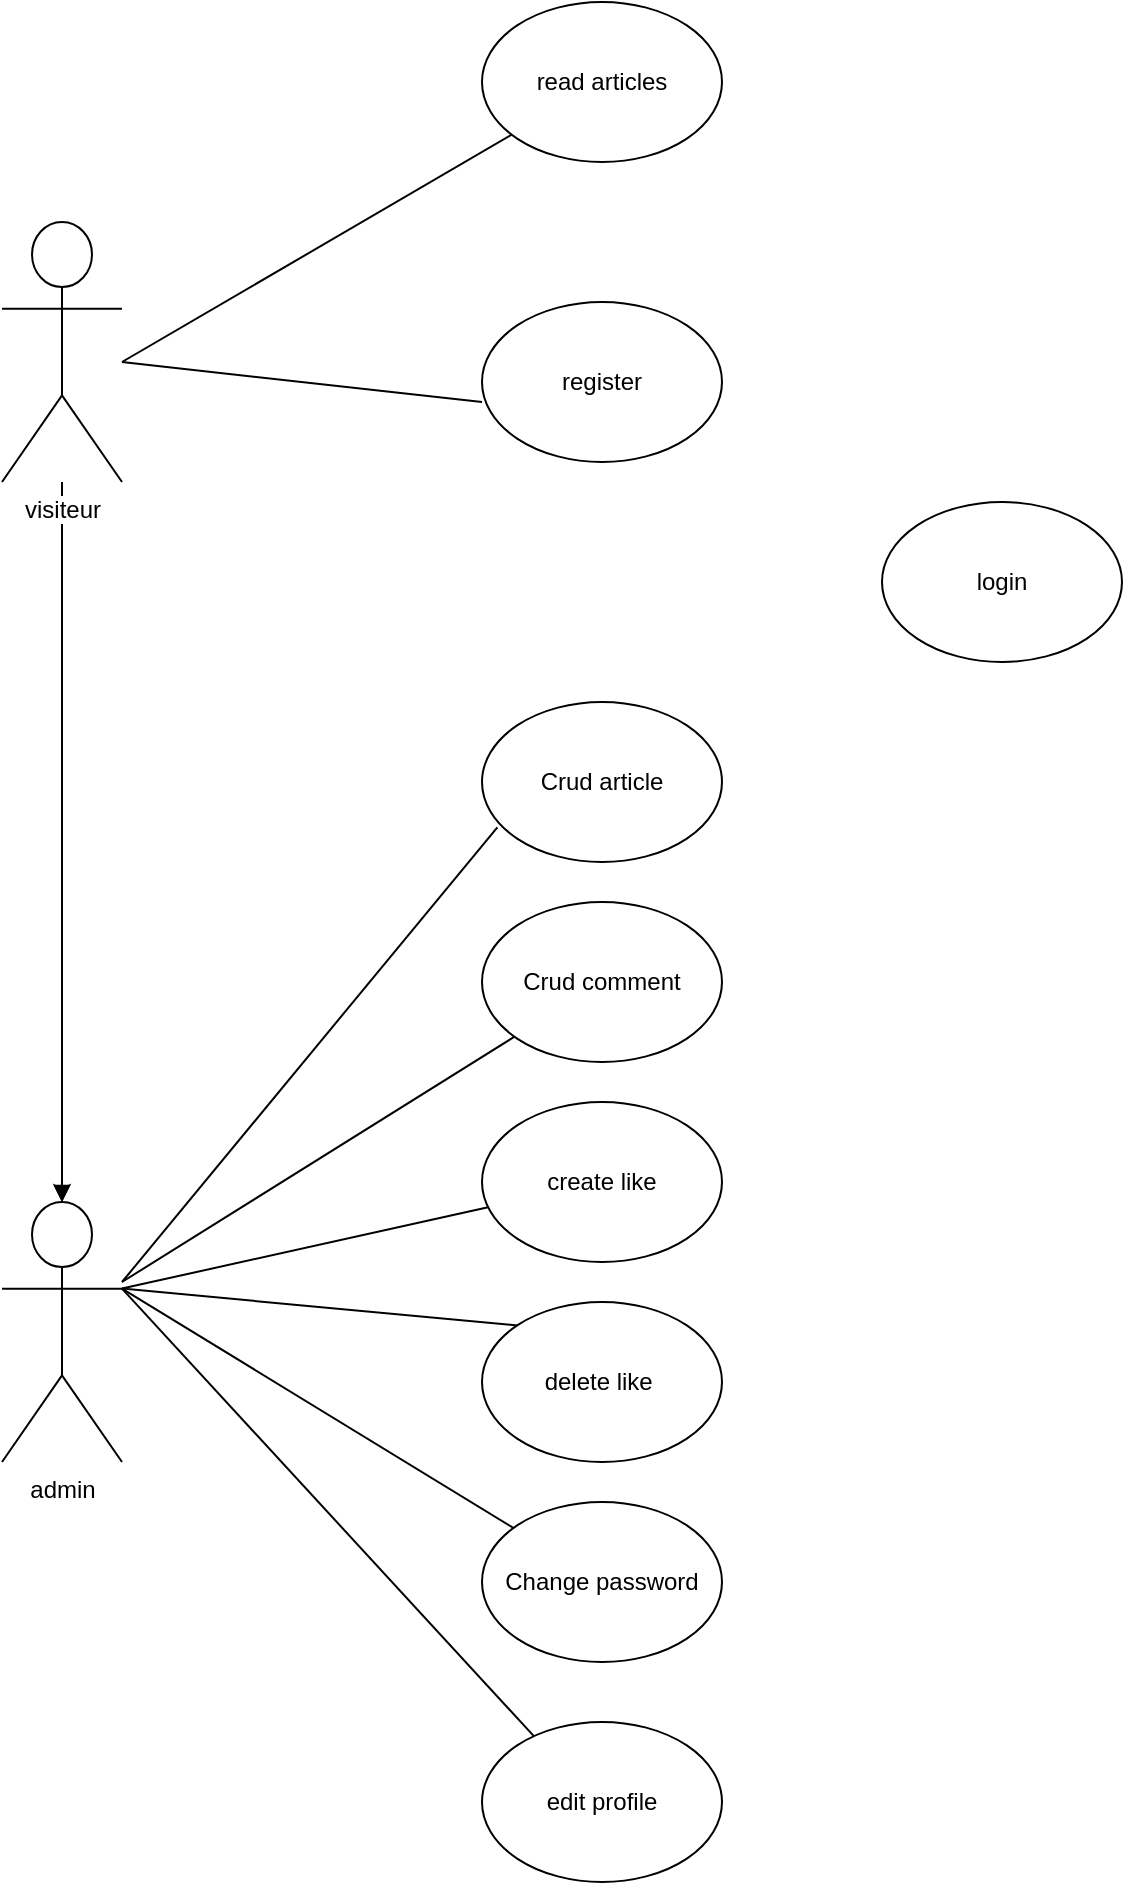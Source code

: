 <mxfile version="12.2.4" pages="1"><diagram id="KMwkKS8QNOpNzar1OYLo" name="Page-1"><mxGraphModel dx="964" dy="1848" grid="1" gridSize="10" guides="1" tooltips="1" connect="1" arrows="1" fold="1" page="1" pageScale="1" pageWidth="827" pageHeight="1169" math="0" shadow="0"><root><mxCell id="0"/><mxCell id="1" parent="0"/><mxCell id="92" value="" style="html=1;verticalAlign=bottom;endArrow=block;" parent="1" edge="1"><mxGeometry width="80" relative="1" as="geometry"><mxPoint x="120" y="-680" as="sourcePoint"/><mxPoint x="120" y="-370" as="targetPoint"/></mxGeometry></mxCell><mxCell id="110" value="" style="edgeStyle=orthogonalEdgeStyle;rounded=0;orthogonalLoop=1;jettySize=auto;html=1;" edge="1" parent="1" source="101" target="109"><mxGeometry relative="1" as="geometry"/></mxCell><mxCell id="101" value="visiteur" style="shape=umlActor;verticalLabelPosition=bottom;labelBackgroundColor=#ffffff;verticalAlign=top;html=1;outlineConnect=0;" vertex="1" parent="1"><mxGeometry x="90" y="-860" width="60" height="130" as="geometry"/></mxCell><mxCell id="109" value="admin" style="shape=umlActor;verticalLabelPosition=bottom;labelBackgroundColor=#ffffff;verticalAlign=top;html=1;outlineConnect=0;" vertex="1" parent="1"><mxGeometry x="90" y="-370" width="60" height="130" as="geometry"/></mxCell><mxCell id="103" value="read articles" style="ellipse;whiteSpace=wrap;html=1;" vertex="1" parent="1"><mxGeometry x="330" y="-970" width="120" height="80" as="geometry"/></mxCell><mxCell id="104" value="Crud article" style="ellipse;whiteSpace=wrap;html=1;" vertex="1" parent="1"><mxGeometry x="330" y="-620" width="120" height="80" as="geometry"/></mxCell><mxCell id="105" value="Crud comment" style="ellipse;whiteSpace=wrap;html=1;" vertex="1" parent="1"><mxGeometry x="330" y="-520" width="120" height="80" as="geometry"/></mxCell><mxCell id="106" value="create like" style="ellipse;whiteSpace=wrap;html=1;" vertex="1" parent="1"><mxGeometry x="330" y="-420" width="120" height="80" as="geometry"/></mxCell><mxCell id="107" value="delete like&amp;nbsp;" style="ellipse;whiteSpace=wrap;html=1;" vertex="1" parent="1"><mxGeometry x="330" y="-320" width="120" height="80" as="geometry"/></mxCell><mxCell id="108" value="Change password" style="ellipse;whiteSpace=wrap;html=1;" vertex="1" parent="1"><mxGeometry x="330" y="-220" width="120" height="80" as="geometry"/></mxCell><mxCell id="113" value="" style="endArrow=none;html=1;" edge="1" parent="1" target="103"><mxGeometry width="50" height="50" relative="1" as="geometry"><mxPoint x="150" y="-790" as="sourcePoint"/><mxPoint x="200" y="-840" as="targetPoint"/></mxGeometry></mxCell><mxCell id="114" value="login" style="ellipse;whiteSpace=wrap;html=1;" vertex="1" parent="1"><mxGeometry x="530" y="-720" width="120" height="80" as="geometry"/></mxCell><mxCell id="115" value="register" style="ellipse;whiteSpace=wrap;html=1;" vertex="1" parent="1"><mxGeometry x="330" y="-820" width="120" height="80" as="geometry"/></mxCell><mxCell id="116" value="" style="endArrow=none;html=1;entryX=0;entryY=0.625;entryDx=0;entryDy=0;entryPerimeter=0;" edge="1" parent="1" target="115"><mxGeometry width="50" height="50" relative="1" as="geometry"><mxPoint x="150" y="-790" as="sourcePoint"/><mxPoint x="190" y="-793" as="targetPoint"/></mxGeometry></mxCell><mxCell id="117" value="edit profile" style="ellipse;whiteSpace=wrap;html=1;" vertex="1" parent="1"><mxGeometry x="330" y="-110" width="120" height="80" as="geometry"/></mxCell><mxCell id="118" value="" style="endArrow=none;html=1;entryX=0.064;entryY=0.783;entryDx=0;entryDy=0;entryPerimeter=0;" edge="1" parent="1" target="104"><mxGeometry width="50" height="50" relative="1" as="geometry"><mxPoint x="150" y="-330" as="sourcePoint"/><mxPoint x="200" y="-380" as="targetPoint"/></mxGeometry></mxCell><mxCell id="120" value="" style="endArrow=none;html=1;" edge="1" parent="1" target="105"><mxGeometry width="50" height="50" relative="1" as="geometry"><mxPoint x="150" y="-330" as="sourcePoint"/><mxPoint x="230" y="-350" as="targetPoint"/></mxGeometry></mxCell><mxCell id="122" value="" style="endArrow=none;html=1;exitX=1;exitY=0.333;exitDx=0;exitDy=0;exitPerimeter=0;" edge="1" parent="1" source="109" target="106"><mxGeometry width="50" height="50" relative="1" as="geometry"><mxPoint x="190" y="-280" as="sourcePoint"/><mxPoint x="240" y="-330" as="targetPoint"/></mxGeometry></mxCell><mxCell id="123" value="" style="endArrow=none;html=1;exitX=1;exitY=0.333;exitDx=0;exitDy=0;exitPerimeter=0;entryX=0;entryY=0;entryDx=0;entryDy=0;" edge="1" parent="1" source="109" target="107"><mxGeometry width="50" height="50" relative="1" as="geometry"><mxPoint x="200" y="-270" as="sourcePoint"/><mxPoint x="250" y="-320" as="targetPoint"/></mxGeometry></mxCell><mxCell id="124" value="" style="endArrow=none;html=1;exitX=1;exitY=0.333;exitDx=0;exitDy=0;exitPerimeter=0;" edge="1" parent="1" source="109" target="108"><mxGeometry width="50" height="50" relative="1" as="geometry"><mxPoint x="180" y="-260" as="sourcePoint"/><mxPoint x="230" y="-310" as="targetPoint"/></mxGeometry></mxCell><mxCell id="125" value="" style="endArrow=none;html=1;exitX=1;exitY=0.333;exitDx=0;exitDy=0;exitPerimeter=0;entryX=0.217;entryY=0.09;entryDx=0;entryDy=0;entryPerimeter=0;" edge="1" parent="1" source="109" target="117"><mxGeometry width="50" height="50" relative="1" as="geometry"><mxPoint x="170" y="-215" as="sourcePoint"/><mxPoint x="220" y="-265" as="targetPoint"/></mxGeometry></mxCell></root></mxGraphModel></diagram></mxfile>